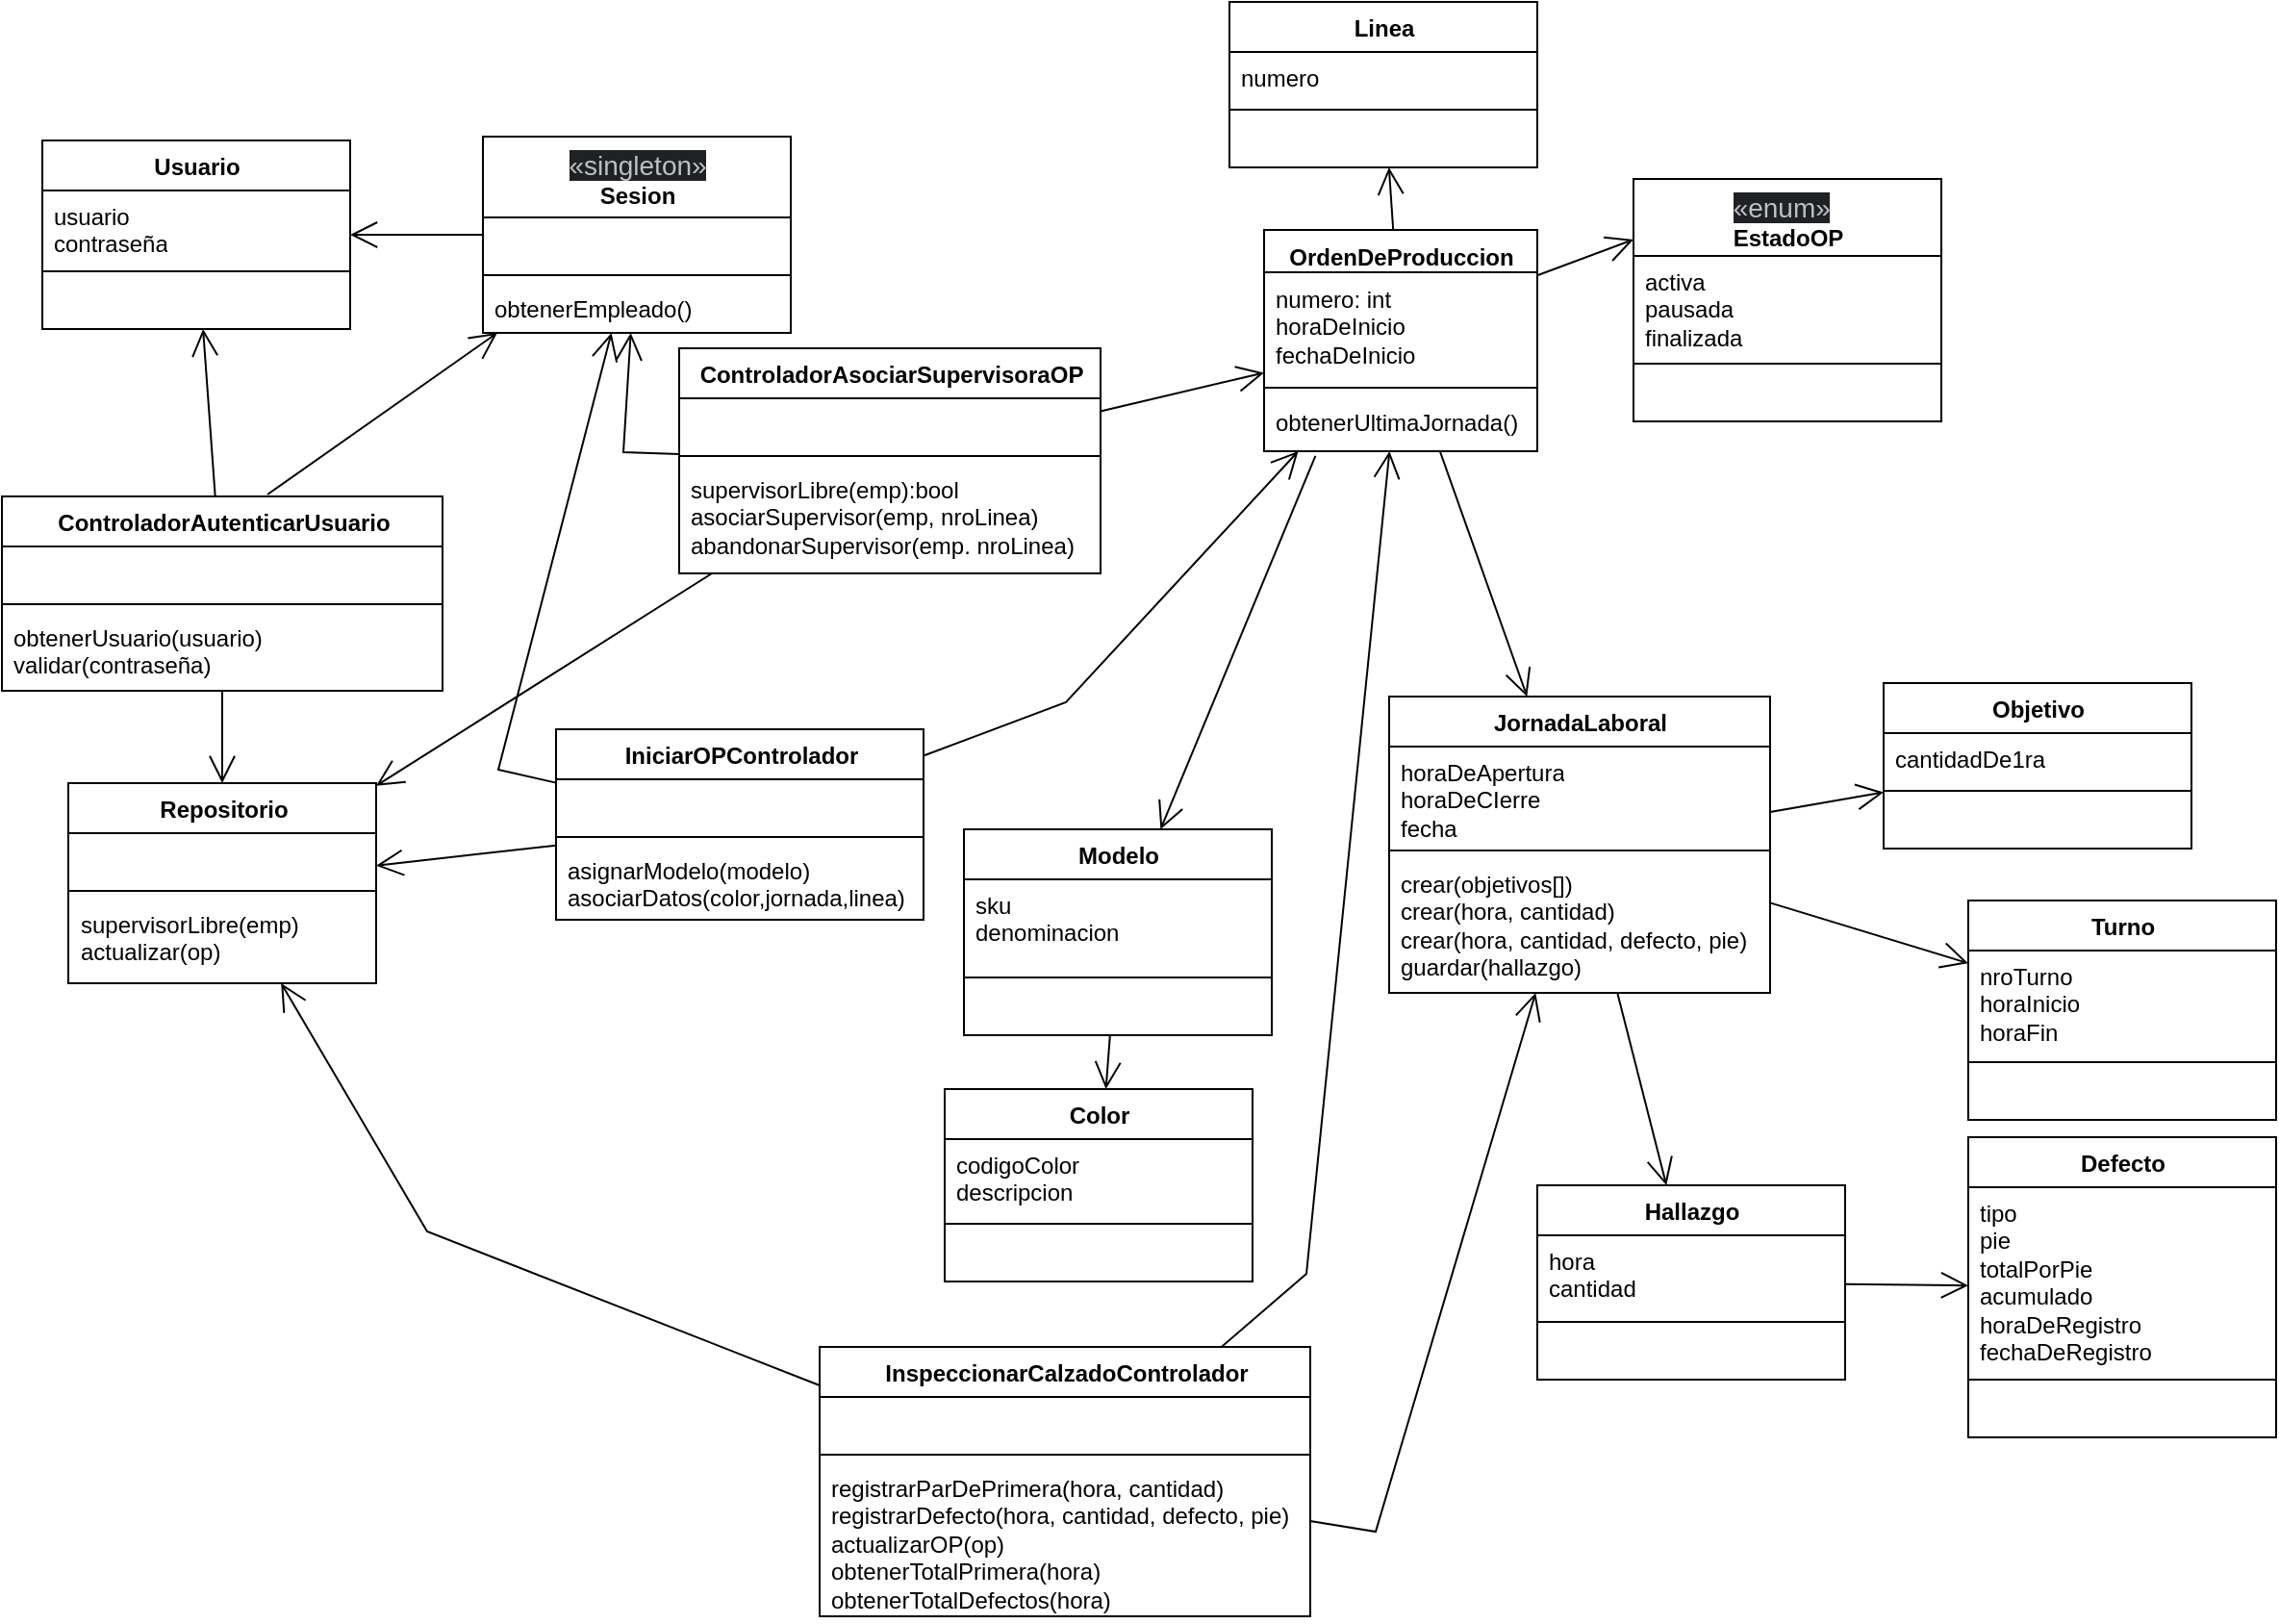 <mxfile version="17.1.0" type="github">
  <diagram id="THVYblgwUWbqTCRoEVQK" name="Diagrama de Clases">
    <mxGraphModel dx="1863" dy="319" grid="0" gridSize="10" guides="1" tooltips="1" connect="1" arrows="1" fold="1" page="0" pageScale="1" pageWidth="827" pageHeight="1169" math="0" shadow="0">
      <root>
        <mxCell id="0" />
        <mxCell id="1" parent="0" />
        <mxCell id="4wmMbY1-laPKdsbc8wJT-2" value="OrdenDeProduccion" style="swimlane;fontStyle=1;align=center;verticalAlign=top;childLayout=stackLayout;horizontal=1;startSize=22;horizontalStack=0;resizeParent=1;resizeParentMax=0;resizeLast=0;collapsible=1;marginBottom=0;fontFamily=Helvetica;fontSize=12;fontColor=default;fillColor=none;gradientColor=none;html=1;" vertex="1" parent="1">
          <mxGeometry x="804" y="629.5" width="142" height="115" as="geometry" />
        </mxCell>
        <mxCell id="4wmMbY1-laPKdsbc8wJT-3" value="numero: int&lt;br&gt;horaDeInicio&lt;br&gt;fechaDeInicio" style="text;strokeColor=none;fillColor=none;align=left;verticalAlign=top;spacingLeft=4;spacingRight=4;overflow=hidden;rotatable=0;points=[[0,0.5],[1,0.5]];portConstraint=eastwest;fontFamily=Helvetica;fontSize=12;fontColor=default;html=1;" vertex="1" parent="4wmMbY1-laPKdsbc8wJT-2">
          <mxGeometry y="22" width="142" height="56" as="geometry" />
        </mxCell>
        <mxCell id="4wmMbY1-laPKdsbc8wJT-4" value="" style="line;strokeWidth=1;fillColor=none;align=left;verticalAlign=middle;spacingTop=-1;spacingLeft=3;spacingRight=3;rotatable=0;labelPosition=right;points=[];portConstraint=eastwest;fontFamily=Helvetica;fontSize=12;fontColor=default;html=1;" vertex="1" parent="4wmMbY1-laPKdsbc8wJT-2">
          <mxGeometry y="78" width="142" height="8" as="geometry" />
        </mxCell>
        <mxCell id="4wmMbY1-laPKdsbc8wJT-5" value="obtenerUltimaJornada()" style="text;strokeColor=none;fillColor=none;align=left;verticalAlign=top;spacingLeft=4;spacingRight=4;overflow=hidden;rotatable=0;points=[[0,0.5],[1,0.5]];portConstraint=eastwest;fontFamily=Helvetica;fontSize=12;fontColor=default;html=1;" vertex="1" parent="4wmMbY1-laPKdsbc8wJT-2">
          <mxGeometry y="86" width="142" height="29" as="geometry" />
        </mxCell>
        <mxCell id="4wmMbY1-laPKdsbc8wJT-6" value="&lt;div style=&quot;text-align: left&quot;&gt;&lt;font color=&quot;#bdc1c6&quot; face=&quot;arial, sans-serif&quot;&gt;&lt;span style=&quot;font-size: 14px ; font-weight: 400 ; background-color: rgb(32 , 33 , 36)&quot;&gt;«singleton»&lt;/span&gt;&lt;/font&gt;&lt;/div&gt;Sesion&lt;br&gt;" style="swimlane;fontStyle=1;align=center;verticalAlign=top;childLayout=stackLayout;horizontal=1;startSize=42;horizontalStack=0;resizeParent=1;resizeParentMax=0;resizeLast=0;collapsible=1;marginBottom=0;fontFamily=Helvetica;fontSize=12;fontColor=default;fillColor=none;gradientColor=none;html=1;" vertex="1" parent="1">
          <mxGeometry x="398" y="581" width="160" height="102" as="geometry" />
        </mxCell>
        <mxCell id="4wmMbY1-laPKdsbc8wJT-7" value="&lt;br&gt;" style="text;strokeColor=none;fillColor=none;align=left;verticalAlign=top;spacingLeft=4;spacingRight=4;overflow=hidden;rotatable=0;points=[[0,0.5],[1,0.5]];portConstraint=eastwest;fontFamily=Helvetica;fontSize=12;fontColor=default;html=1;" vertex="1" parent="4wmMbY1-laPKdsbc8wJT-6">
          <mxGeometry y="42" width="160" height="26" as="geometry" />
        </mxCell>
        <mxCell id="4wmMbY1-laPKdsbc8wJT-8" value="" style="line;strokeWidth=1;fillColor=none;align=left;verticalAlign=middle;spacingTop=-1;spacingLeft=3;spacingRight=3;rotatable=0;labelPosition=right;points=[];portConstraint=eastwest;fontFamily=Helvetica;fontSize=12;fontColor=default;html=1;" vertex="1" parent="4wmMbY1-laPKdsbc8wJT-6">
          <mxGeometry y="68" width="160" height="8" as="geometry" />
        </mxCell>
        <mxCell id="4wmMbY1-laPKdsbc8wJT-9" value="obtenerEmpleado()" style="text;strokeColor=none;fillColor=none;align=left;verticalAlign=top;spacingLeft=4;spacingRight=4;overflow=hidden;rotatable=0;points=[[0,0.5],[1,0.5]];portConstraint=eastwest;fontFamily=Helvetica;fontSize=12;fontColor=default;html=1;" vertex="1" parent="4wmMbY1-laPKdsbc8wJT-6">
          <mxGeometry y="76" width="160" height="26" as="geometry" />
        </mxCell>
        <mxCell id="4wmMbY1-laPKdsbc8wJT-10" value="Usuario" style="swimlane;fontStyle=1;align=center;verticalAlign=top;childLayout=stackLayout;horizontal=1;startSize=26;horizontalStack=0;resizeParent=1;resizeParentMax=0;resizeLast=0;collapsible=1;marginBottom=0;fontFamily=Helvetica;fontSize=12;fontColor=default;fillColor=none;gradientColor=none;html=1;" vertex="1" parent="1">
          <mxGeometry x="169" y="583" width="160" height="98" as="geometry" />
        </mxCell>
        <mxCell id="4wmMbY1-laPKdsbc8wJT-11" value="usuario&lt;br&gt;contraseña" style="text;strokeColor=none;fillColor=none;align=left;verticalAlign=top;spacingLeft=4;spacingRight=4;overflow=hidden;rotatable=0;points=[[0,0.5],[1,0.5]];portConstraint=eastwest;fontFamily=Helvetica;fontSize=12;fontColor=default;html=1;" vertex="1" parent="4wmMbY1-laPKdsbc8wJT-10">
          <mxGeometry y="26" width="160" height="38" as="geometry" />
        </mxCell>
        <mxCell id="4wmMbY1-laPKdsbc8wJT-12" value="" style="line;strokeWidth=1;fillColor=none;align=left;verticalAlign=middle;spacingTop=-1;spacingLeft=3;spacingRight=3;rotatable=0;labelPosition=right;points=[];portConstraint=eastwest;fontFamily=Helvetica;fontSize=12;fontColor=default;html=1;" vertex="1" parent="4wmMbY1-laPKdsbc8wJT-10">
          <mxGeometry y="64" width="160" height="8" as="geometry" />
        </mxCell>
        <mxCell id="4wmMbY1-laPKdsbc8wJT-13" value="&lt;br&gt;" style="text;strokeColor=none;fillColor=none;align=left;verticalAlign=top;spacingLeft=4;spacingRight=4;overflow=hidden;rotatable=0;points=[[0,0.5],[1,0.5]];portConstraint=eastwest;fontFamily=Helvetica;fontSize=12;fontColor=default;html=1;" vertex="1" parent="4wmMbY1-laPKdsbc8wJT-10">
          <mxGeometry y="72" width="160" height="26" as="geometry" />
        </mxCell>
        <mxCell id="4wmMbY1-laPKdsbc8wJT-14" value="Repositorio" style="swimlane;fontStyle=1;align=center;verticalAlign=top;childLayout=stackLayout;horizontal=1;startSize=26;horizontalStack=0;resizeParent=1;resizeParentMax=0;resizeLast=0;collapsible=1;marginBottom=0;fontFamily=Helvetica;fontSize=12;fontColor=default;fillColor=none;gradientColor=none;html=1;" vertex="1" parent="1">
          <mxGeometry x="182.5" y="917" width="160" height="104" as="geometry" />
        </mxCell>
        <mxCell id="4wmMbY1-laPKdsbc8wJT-15" value="&lt;br&gt;" style="text;strokeColor=none;fillColor=none;align=left;verticalAlign=top;spacingLeft=4;spacingRight=4;overflow=hidden;rotatable=0;points=[[0,0.5],[1,0.5]];portConstraint=eastwest;fontFamily=Helvetica;fontSize=12;fontColor=default;html=1;" vertex="1" parent="4wmMbY1-laPKdsbc8wJT-14">
          <mxGeometry y="26" width="160" height="26" as="geometry" />
        </mxCell>
        <mxCell id="4wmMbY1-laPKdsbc8wJT-16" value="" style="line;strokeWidth=1;fillColor=none;align=left;verticalAlign=middle;spacingTop=-1;spacingLeft=3;spacingRight=3;rotatable=0;labelPosition=right;points=[];portConstraint=eastwest;fontFamily=Helvetica;fontSize=12;fontColor=default;html=1;" vertex="1" parent="4wmMbY1-laPKdsbc8wJT-14">
          <mxGeometry y="52" width="160" height="8" as="geometry" />
        </mxCell>
        <mxCell id="4wmMbY1-laPKdsbc8wJT-17" value="supervisorLibre(emp)&lt;br&gt;actualizar(op)" style="text;strokeColor=none;fillColor=none;align=left;verticalAlign=top;spacingLeft=4;spacingRight=4;overflow=hidden;rotatable=0;points=[[0,0.5],[1,0.5]];portConstraint=eastwest;fontFamily=Helvetica;fontSize=12;fontColor=default;html=1;" vertex="1" parent="4wmMbY1-laPKdsbc8wJT-14">
          <mxGeometry y="60" width="160" height="44" as="geometry" />
        </mxCell>
        <mxCell id="4wmMbY1-laPKdsbc8wJT-18" value="Modelo" style="swimlane;fontStyle=1;align=center;verticalAlign=top;childLayout=stackLayout;horizontal=1;startSize=26;horizontalStack=0;resizeParent=1;resizeParentMax=0;resizeLast=0;collapsible=1;marginBottom=0;fontFamily=Helvetica;fontSize=12;fontColor=default;fillColor=none;gradientColor=none;html=1;" vertex="1" parent="1">
          <mxGeometry x="648" y="941" width="160" height="107" as="geometry" />
        </mxCell>
        <mxCell id="4wmMbY1-laPKdsbc8wJT-19" value="sku&lt;br&gt;denominacion" style="text;strokeColor=none;fillColor=none;align=left;verticalAlign=top;spacingLeft=4;spacingRight=4;overflow=hidden;rotatable=0;points=[[0,0.5],[1,0.5]];portConstraint=eastwest;fontFamily=Helvetica;fontSize=12;fontColor=default;html=1;" vertex="1" parent="4wmMbY1-laPKdsbc8wJT-18">
          <mxGeometry y="26" width="160" height="47" as="geometry" />
        </mxCell>
        <mxCell id="4wmMbY1-laPKdsbc8wJT-20" value="" style="line;strokeWidth=1;fillColor=none;align=left;verticalAlign=middle;spacingTop=-1;spacingLeft=3;spacingRight=3;rotatable=0;labelPosition=right;points=[];portConstraint=eastwest;fontFamily=Helvetica;fontSize=12;fontColor=default;html=1;" vertex="1" parent="4wmMbY1-laPKdsbc8wJT-18">
          <mxGeometry y="73" width="160" height="8" as="geometry" />
        </mxCell>
        <mxCell id="4wmMbY1-laPKdsbc8wJT-21" value="&lt;br&gt;" style="text;strokeColor=none;fillColor=none;align=left;verticalAlign=top;spacingLeft=4;spacingRight=4;overflow=hidden;rotatable=0;points=[[0,0.5],[1,0.5]];portConstraint=eastwest;fontFamily=Helvetica;fontSize=12;fontColor=default;html=1;" vertex="1" parent="4wmMbY1-laPKdsbc8wJT-18">
          <mxGeometry y="81" width="160" height="26" as="geometry" />
        </mxCell>
        <mxCell id="4wmMbY1-laPKdsbc8wJT-22" value="Objetivo" style="swimlane;fontStyle=1;align=center;verticalAlign=top;childLayout=stackLayout;horizontal=1;startSize=26;horizontalStack=0;resizeParent=1;resizeParentMax=0;resizeLast=0;collapsible=1;marginBottom=0;fontFamily=Helvetica;fontSize=12;fontColor=default;fillColor=none;gradientColor=none;html=1;" vertex="1" parent="1">
          <mxGeometry x="1126" y="865" width="160" height="86" as="geometry" />
        </mxCell>
        <mxCell id="4wmMbY1-laPKdsbc8wJT-23" value="cantidadDe1ra" style="text;strokeColor=none;fillColor=none;align=left;verticalAlign=top;spacingLeft=4;spacingRight=4;overflow=hidden;rotatable=0;points=[[0,0.5],[1,0.5]];portConstraint=eastwest;fontFamily=Helvetica;fontSize=12;fontColor=default;html=1;" vertex="1" parent="4wmMbY1-laPKdsbc8wJT-22">
          <mxGeometry y="26" width="160" height="26" as="geometry" />
        </mxCell>
        <mxCell id="4wmMbY1-laPKdsbc8wJT-24" value="" style="line;strokeWidth=1;fillColor=none;align=left;verticalAlign=middle;spacingTop=-1;spacingLeft=3;spacingRight=3;rotatable=0;labelPosition=right;points=[];portConstraint=eastwest;fontFamily=Helvetica;fontSize=12;fontColor=default;html=1;" vertex="1" parent="4wmMbY1-laPKdsbc8wJT-22">
          <mxGeometry y="52" width="160" height="8" as="geometry" />
        </mxCell>
        <mxCell id="4wmMbY1-laPKdsbc8wJT-25" value="&lt;br&gt;" style="text;strokeColor=none;fillColor=none;align=left;verticalAlign=top;spacingLeft=4;spacingRight=4;overflow=hidden;rotatable=0;points=[[0,0.5],[1,0.5]];portConstraint=eastwest;fontFamily=Helvetica;fontSize=12;fontColor=default;html=1;" vertex="1" parent="4wmMbY1-laPKdsbc8wJT-22">
          <mxGeometry y="60" width="160" height="26" as="geometry" />
        </mxCell>
        <mxCell id="4wmMbY1-laPKdsbc8wJT-26" value="JornadaLaboral" style="swimlane;fontStyle=1;align=center;verticalAlign=top;childLayout=stackLayout;horizontal=1;startSize=26;horizontalStack=0;resizeParent=1;resizeParentMax=0;resizeLast=0;collapsible=1;marginBottom=0;fontFamily=Helvetica;fontSize=12;fontColor=default;fillColor=none;gradientColor=none;html=1;" vertex="1" parent="1">
          <mxGeometry x="869" y="872" width="198" height="154" as="geometry" />
        </mxCell>
        <mxCell id="4wmMbY1-laPKdsbc8wJT-27" value="horaDeApertura&lt;br&gt;horaDeCIerre&lt;br&gt;fecha" style="text;strokeColor=none;fillColor=none;align=left;verticalAlign=top;spacingLeft=4;spacingRight=4;overflow=hidden;rotatable=0;points=[[0,0.5],[1,0.5]];portConstraint=eastwest;fontFamily=Helvetica;fontSize=12;fontColor=default;html=1;" vertex="1" parent="4wmMbY1-laPKdsbc8wJT-26">
          <mxGeometry y="26" width="198" height="50" as="geometry" />
        </mxCell>
        <mxCell id="4wmMbY1-laPKdsbc8wJT-28" value="" style="line;strokeWidth=1;fillColor=none;align=left;verticalAlign=middle;spacingTop=-1;spacingLeft=3;spacingRight=3;rotatable=0;labelPosition=right;points=[];portConstraint=eastwest;fontFamily=Helvetica;fontSize=12;fontColor=default;html=1;" vertex="1" parent="4wmMbY1-laPKdsbc8wJT-26">
          <mxGeometry y="76" width="198" height="8" as="geometry" />
        </mxCell>
        <mxCell id="4wmMbY1-laPKdsbc8wJT-29" value="crear(objetivos[])&lt;br&gt;crear(hora, cantidad)&lt;br&gt;crear(hora, cantidad, defecto, pie)&lt;br&gt;guardar(hallazgo)" style="text;strokeColor=none;fillColor=none;align=left;verticalAlign=top;spacingLeft=4;spacingRight=4;overflow=hidden;rotatable=0;points=[[0,0.5],[1,0.5]];portConstraint=eastwest;fontFamily=Helvetica;fontSize=12;fontColor=default;html=1;" vertex="1" parent="4wmMbY1-laPKdsbc8wJT-26">
          <mxGeometry y="84" width="198" height="70" as="geometry" />
        </mxCell>
        <mxCell id="4wmMbY1-laPKdsbc8wJT-30" value="Linea" style="swimlane;fontStyle=1;align=center;verticalAlign=top;childLayout=stackLayout;horizontal=1;startSize=26;horizontalStack=0;resizeParent=1;resizeParentMax=0;resizeLast=0;collapsible=1;marginBottom=0;fontFamily=Helvetica;fontSize=12;fontColor=default;fillColor=none;gradientColor=none;html=1;" vertex="1" parent="1">
          <mxGeometry x="786" y="511" width="160" height="86" as="geometry" />
        </mxCell>
        <mxCell id="4wmMbY1-laPKdsbc8wJT-31" value="numero" style="text;strokeColor=none;fillColor=none;align=left;verticalAlign=top;spacingLeft=4;spacingRight=4;overflow=hidden;rotatable=0;points=[[0,0.5],[1,0.5]];portConstraint=eastwest;fontFamily=Helvetica;fontSize=12;fontColor=default;html=1;" vertex="1" parent="4wmMbY1-laPKdsbc8wJT-30">
          <mxGeometry y="26" width="160" height="26" as="geometry" />
        </mxCell>
        <mxCell id="4wmMbY1-laPKdsbc8wJT-32" value="" style="line;strokeWidth=1;fillColor=none;align=left;verticalAlign=middle;spacingTop=-1;spacingLeft=3;spacingRight=3;rotatable=0;labelPosition=right;points=[];portConstraint=eastwest;fontFamily=Helvetica;fontSize=12;fontColor=default;html=1;" vertex="1" parent="4wmMbY1-laPKdsbc8wJT-30">
          <mxGeometry y="52" width="160" height="8" as="geometry" />
        </mxCell>
        <mxCell id="4wmMbY1-laPKdsbc8wJT-33" value="&lt;br&gt;" style="text;strokeColor=none;fillColor=none;align=left;verticalAlign=top;spacingLeft=4;spacingRight=4;overflow=hidden;rotatable=0;points=[[0,0.5],[1,0.5]];portConstraint=eastwest;fontFamily=Helvetica;fontSize=12;fontColor=default;html=1;" vertex="1" parent="4wmMbY1-laPKdsbc8wJT-30">
          <mxGeometry y="60" width="160" height="26" as="geometry" />
        </mxCell>
        <mxCell id="4wmMbY1-laPKdsbc8wJT-34" value="Color" style="swimlane;fontStyle=1;align=center;verticalAlign=top;childLayout=stackLayout;horizontal=1;startSize=26;horizontalStack=0;resizeParent=1;resizeParentMax=0;resizeLast=0;collapsible=1;marginBottom=0;fontFamily=Helvetica;fontSize=12;fontColor=default;fillColor=none;gradientColor=none;html=1;" vertex="1" parent="1">
          <mxGeometry x="638" y="1076" width="160" height="100" as="geometry" />
        </mxCell>
        <mxCell id="4wmMbY1-laPKdsbc8wJT-35" value="codigoColor&lt;br&gt;descripcion" style="text;strokeColor=none;fillColor=none;align=left;verticalAlign=top;spacingLeft=4;spacingRight=4;overflow=hidden;rotatable=0;points=[[0,0.5],[1,0.5]];portConstraint=eastwest;fontFamily=Helvetica;fontSize=12;fontColor=default;html=1;" vertex="1" parent="4wmMbY1-laPKdsbc8wJT-34">
          <mxGeometry y="26" width="160" height="40" as="geometry" />
        </mxCell>
        <mxCell id="4wmMbY1-laPKdsbc8wJT-36" value="" style="line;strokeWidth=1;fillColor=none;align=left;verticalAlign=middle;spacingTop=-1;spacingLeft=3;spacingRight=3;rotatable=0;labelPosition=right;points=[];portConstraint=eastwest;fontFamily=Helvetica;fontSize=12;fontColor=default;html=1;" vertex="1" parent="4wmMbY1-laPKdsbc8wJT-34">
          <mxGeometry y="66" width="160" height="8" as="geometry" />
        </mxCell>
        <mxCell id="4wmMbY1-laPKdsbc8wJT-37" value="&lt;br&gt;" style="text;strokeColor=none;fillColor=none;align=left;verticalAlign=top;spacingLeft=4;spacingRight=4;overflow=hidden;rotatable=0;points=[[0,0.5],[1,0.5]];portConstraint=eastwest;fontFamily=Helvetica;fontSize=12;fontColor=default;html=1;" vertex="1" parent="4wmMbY1-laPKdsbc8wJT-34">
          <mxGeometry y="74" width="160" height="26" as="geometry" />
        </mxCell>
        <mxCell id="4wmMbY1-laPKdsbc8wJT-38" value="Turno" style="swimlane;fontStyle=1;align=center;verticalAlign=top;childLayout=stackLayout;horizontal=1;startSize=26;horizontalStack=0;resizeParent=1;resizeParentMax=0;resizeLast=0;collapsible=1;marginBottom=0;fontFamily=Helvetica;fontSize=12;fontColor=default;fillColor=none;gradientColor=none;html=1;" vertex="1" parent="1">
          <mxGeometry x="1170" y="978" width="160" height="114" as="geometry" />
        </mxCell>
        <mxCell id="4wmMbY1-laPKdsbc8wJT-39" value="nroTurno&lt;br&gt;horaInicio&lt;br&gt;horaFin" style="text;strokeColor=none;fillColor=none;align=left;verticalAlign=top;spacingLeft=4;spacingRight=4;overflow=hidden;rotatable=0;points=[[0,0.5],[1,0.5]];portConstraint=eastwest;fontFamily=Helvetica;fontSize=12;fontColor=default;html=1;" vertex="1" parent="4wmMbY1-laPKdsbc8wJT-38">
          <mxGeometry y="26" width="160" height="54" as="geometry" />
        </mxCell>
        <mxCell id="4wmMbY1-laPKdsbc8wJT-40" value="" style="line;strokeWidth=1;fillColor=none;align=left;verticalAlign=middle;spacingTop=-1;spacingLeft=3;spacingRight=3;rotatable=0;labelPosition=right;points=[];portConstraint=eastwest;fontFamily=Helvetica;fontSize=12;fontColor=default;html=1;" vertex="1" parent="4wmMbY1-laPKdsbc8wJT-38">
          <mxGeometry y="80" width="160" height="8" as="geometry" />
        </mxCell>
        <mxCell id="4wmMbY1-laPKdsbc8wJT-41" value="&lt;br&gt;" style="text;strokeColor=none;fillColor=none;align=left;verticalAlign=top;spacingLeft=4;spacingRight=4;overflow=hidden;rotatable=0;points=[[0,0.5],[1,0.5]];portConstraint=eastwest;fontFamily=Helvetica;fontSize=12;fontColor=default;html=1;" vertex="1" parent="4wmMbY1-laPKdsbc8wJT-38">
          <mxGeometry y="88" width="160" height="26" as="geometry" />
        </mxCell>
        <mxCell id="4wmMbY1-laPKdsbc8wJT-42" value="Hallazgo" style="swimlane;fontStyle=1;align=center;verticalAlign=top;childLayout=stackLayout;horizontal=1;startSize=26;horizontalStack=0;resizeParent=1;resizeParentMax=0;resizeLast=0;collapsible=1;marginBottom=0;fontFamily=Helvetica;fontSize=12;fontColor=default;fillColor=none;gradientColor=none;html=1;" vertex="1" parent="1">
          <mxGeometry x="946" y="1126" width="160" height="101" as="geometry" />
        </mxCell>
        <mxCell id="4wmMbY1-laPKdsbc8wJT-43" value="hora&lt;br&gt;cantidad" style="text;strokeColor=none;fillColor=none;align=left;verticalAlign=top;spacingLeft=4;spacingRight=4;overflow=hidden;rotatable=0;points=[[0,0.5],[1,0.5]];portConstraint=eastwest;fontFamily=Helvetica;fontSize=12;fontColor=default;html=1;" vertex="1" parent="4wmMbY1-laPKdsbc8wJT-42">
          <mxGeometry y="26" width="160" height="41" as="geometry" />
        </mxCell>
        <mxCell id="4wmMbY1-laPKdsbc8wJT-44" value="" style="line;strokeWidth=1;fillColor=none;align=left;verticalAlign=middle;spacingTop=-1;spacingLeft=3;spacingRight=3;rotatable=0;labelPosition=right;points=[];portConstraint=eastwest;fontFamily=Helvetica;fontSize=12;fontColor=default;html=1;" vertex="1" parent="4wmMbY1-laPKdsbc8wJT-42">
          <mxGeometry y="67" width="160" height="8" as="geometry" />
        </mxCell>
        <mxCell id="4wmMbY1-laPKdsbc8wJT-45" value="&lt;br&gt;" style="text;strokeColor=none;fillColor=none;align=left;verticalAlign=top;spacingLeft=4;spacingRight=4;overflow=hidden;rotatable=0;points=[[0,0.5],[1,0.5]];portConstraint=eastwest;fontFamily=Helvetica;fontSize=12;fontColor=default;html=1;" vertex="1" parent="4wmMbY1-laPKdsbc8wJT-42">
          <mxGeometry y="75" width="160" height="26" as="geometry" />
        </mxCell>
        <mxCell id="4wmMbY1-laPKdsbc8wJT-46" value="Defecto" style="swimlane;fontStyle=1;align=center;verticalAlign=top;childLayout=stackLayout;horizontal=1;startSize=26;horizontalStack=0;resizeParent=1;resizeParentMax=0;resizeLast=0;collapsible=1;marginBottom=0;fontFamily=Helvetica;fontSize=12;fontColor=default;fillColor=none;gradientColor=none;html=1;" vertex="1" parent="1">
          <mxGeometry x="1170" y="1101" width="160" height="156" as="geometry" />
        </mxCell>
        <mxCell id="4wmMbY1-laPKdsbc8wJT-47" value="tipo&lt;br&gt;pie&lt;br&gt;totalPorPie&lt;br&gt;acumulado&lt;br&gt;horaDeRegistro&lt;br&gt;fechaDeRegistro" style="text;strokeColor=none;fillColor=none;align=left;verticalAlign=top;spacingLeft=4;spacingRight=4;overflow=hidden;rotatable=0;points=[[0,0.5],[1,0.5]];portConstraint=eastwest;fontFamily=Helvetica;fontSize=12;fontColor=default;html=1;" vertex="1" parent="4wmMbY1-laPKdsbc8wJT-46">
          <mxGeometry y="26" width="160" height="96" as="geometry" />
        </mxCell>
        <mxCell id="4wmMbY1-laPKdsbc8wJT-48" value="" style="line;strokeWidth=1;fillColor=none;align=left;verticalAlign=middle;spacingTop=-1;spacingLeft=3;spacingRight=3;rotatable=0;labelPosition=right;points=[];portConstraint=eastwest;fontFamily=Helvetica;fontSize=12;fontColor=default;html=1;" vertex="1" parent="4wmMbY1-laPKdsbc8wJT-46">
          <mxGeometry y="122" width="160" height="8" as="geometry" />
        </mxCell>
        <mxCell id="4wmMbY1-laPKdsbc8wJT-49" value="&lt;br&gt;" style="text;strokeColor=none;fillColor=none;align=left;verticalAlign=top;spacingLeft=4;spacingRight=4;overflow=hidden;rotatable=0;points=[[0,0.5],[1,0.5]];portConstraint=eastwest;fontFamily=Helvetica;fontSize=12;fontColor=default;html=1;" vertex="1" parent="4wmMbY1-laPKdsbc8wJT-46">
          <mxGeometry y="130" width="160" height="26" as="geometry" />
        </mxCell>
        <mxCell id="4wmMbY1-laPKdsbc8wJT-55" value="IniciarOPControlador" style="swimlane;fontStyle=1;align=center;verticalAlign=top;childLayout=stackLayout;horizontal=1;startSize=26;horizontalStack=0;resizeParent=1;resizeParentMax=0;resizeLast=0;collapsible=1;marginBottom=0;fontFamily=Helvetica;fontSize=12;fontColor=default;fillColor=none;gradientColor=none;html=1;" vertex="1" parent="1">
          <mxGeometry x="436" y="889" width="191" height="99" as="geometry" />
        </mxCell>
        <mxCell id="4wmMbY1-laPKdsbc8wJT-56" value="&lt;br&gt;" style="text;strokeColor=none;fillColor=none;align=left;verticalAlign=top;spacingLeft=4;spacingRight=4;overflow=hidden;rotatable=0;points=[[0,0.5],[1,0.5]];portConstraint=eastwest;fontFamily=Helvetica;fontSize=12;fontColor=default;html=1;" vertex="1" parent="4wmMbY1-laPKdsbc8wJT-55">
          <mxGeometry y="26" width="191" height="26" as="geometry" />
        </mxCell>
        <mxCell id="4wmMbY1-laPKdsbc8wJT-57" value="" style="line;strokeWidth=1;fillColor=none;align=left;verticalAlign=middle;spacingTop=-1;spacingLeft=3;spacingRight=3;rotatable=0;labelPosition=right;points=[];portConstraint=eastwest;fontFamily=Helvetica;fontSize=12;fontColor=default;html=1;" vertex="1" parent="4wmMbY1-laPKdsbc8wJT-55">
          <mxGeometry y="52" width="191" height="8" as="geometry" />
        </mxCell>
        <mxCell id="4wmMbY1-laPKdsbc8wJT-58" value="asignarModelo(modelo)&lt;br&gt;asociarDatos(&lt;span style=&quot;text-align: center&quot;&gt;color,jornada,linea)&lt;/span&gt;" style="text;strokeColor=none;fillColor=none;align=left;verticalAlign=top;spacingLeft=4;spacingRight=4;overflow=hidden;rotatable=0;points=[[0,0.5],[1,0.5]];portConstraint=eastwest;fontFamily=Helvetica;fontSize=12;fontColor=default;html=1;" vertex="1" parent="4wmMbY1-laPKdsbc8wJT-55">
          <mxGeometry y="60" width="191" height="39" as="geometry" />
        </mxCell>
        <mxCell id="4wmMbY1-laPKdsbc8wJT-59" value="InspeccionarCalzadoControlador" style="swimlane;fontStyle=1;align=center;verticalAlign=top;childLayout=stackLayout;horizontal=1;startSize=26;horizontalStack=0;resizeParent=1;resizeParentMax=0;resizeLast=0;collapsible=1;marginBottom=0;fontFamily=Helvetica;fontSize=12;fontColor=default;fillColor=none;gradientColor=none;html=1;" vertex="1" parent="1">
          <mxGeometry x="573" y="1210" width="255" height="140" as="geometry" />
        </mxCell>
        <mxCell id="4wmMbY1-laPKdsbc8wJT-60" value="&lt;br&gt;" style="text;strokeColor=none;fillColor=none;align=left;verticalAlign=top;spacingLeft=4;spacingRight=4;overflow=hidden;rotatable=0;points=[[0,0.5],[1,0.5]];portConstraint=eastwest;fontFamily=Helvetica;fontSize=12;fontColor=default;html=1;" vertex="1" parent="4wmMbY1-laPKdsbc8wJT-59">
          <mxGeometry y="26" width="255" height="26" as="geometry" />
        </mxCell>
        <mxCell id="4wmMbY1-laPKdsbc8wJT-61" value="" style="line;strokeWidth=1;fillColor=none;align=left;verticalAlign=middle;spacingTop=-1;spacingLeft=3;spacingRight=3;rotatable=0;labelPosition=right;points=[];portConstraint=eastwest;fontFamily=Helvetica;fontSize=12;fontColor=default;html=1;" vertex="1" parent="4wmMbY1-laPKdsbc8wJT-59">
          <mxGeometry y="52" width="255" height="8" as="geometry" />
        </mxCell>
        <mxCell id="4wmMbY1-laPKdsbc8wJT-62" value="registrarParDePrimera(hora, cantidad)&lt;br&gt;registrarDefecto(hora, cantidad, defecto, pie)&lt;br&gt;actualizarOP(op)&lt;br&gt;obtenerTotalPrimera(hora)&lt;br&gt;obtenerTotalDefectos(hora)" style="text;strokeColor=none;fillColor=none;align=left;verticalAlign=top;spacingLeft=4;spacingRight=4;overflow=hidden;rotatable=0;points=[[0,0.5],[1,0.5]];portConstraint=eastwest;fontFamily=Helvetica;fontSize=12;fontColor=default;html=1;" vertex="1" parent="4wmMbY1-laPKdsbc8wJT-59">
          <mxGeometry y="60" width="255" height="80" as="geometry" />
        </mxCell>
        <mxCell id="4wmMbY1-laPKdsbc8wJT-63" value="ControladorAutenticarUsuario" style="swimlane;fontStyle=1;align=center;verticalAlign=top;childLayout=stackLayout;horizontal=1;startSize=26;horizontalStack=0;resizeParent=1;resizeParentMax=0;resizeLast=0;collapsible=1;marginBottom=0;fontFamily=Helvetica;fontSize=12;fontColor=default;fillColor=none;gradientColor=none;html=1;" vertex="1" parent="1">
          <mxGeometry x="148" y="768" width="229" height="101" as="geometry" />
        </mxCell>
        <mxCell id="4wmMbY1-laPKdsbc8wJT-64" value="&lt;br&gt;" style="text;strokeColor=none;fillColor=none;align=left;verticalAlign=top;spacingLeft=4;spacingRight=4;overflow=hidden;rotatable=0;points=[[0,0.5],[1,0.5]];portConstraint=eastwest;fontFamily=Helvetica;fontSize=12;fontColor=default;html=1;" vertex="1" parent="4wmMbY1-laPKdsbc8wJT-63">
          <mxGeometry y="26" width="229" height="26" as="geometry" />
        </mxCell>
        <mxCell id="4wmMbY1-laPKdsbc8wJT-65" value="" style="line;strokeWidth=1;fillColor=none;align=left;verticalAlign=middle;spacingTop=-1;spacingLeft=3;spacingRight=3;rotatable=0;labelPosition=right;points=[];portConstraint=eastwest;fontFamily=Helvetica;fontSize=12;fontColor=default;html=1;" vertex="1" parent="4wmMbY1-laPKdsbc8wJT-63">
          <mxGeometry y="52" width="229" height="8" as="geometry" />
        </mxCell>
        <mxCell id="4wmMbY1-laPKdsbc8wJT-66" value="obtenerUsuario(usuario)&lt;br&gt;validar(contraseña)&lt;br&gt;" style="text;strokeColor=none;fillColor=none;align=left;verticalAlign=top;spacingLeft=4;spacingRight=4;overflow=hidden;rotatable=0;points=[[0,0.5],[1,0.5]];portConstraint=eastwest;fontFamily=Helvetica;fontSize=12;fontColor=default;html=1;" vertex="1" parent="4wmMbY1-laPKdsbc8wJT-63">
          <mxGeometry y="60" width="229" height="41" as="geometry" />
        </mxCell>
        <mxCell id="4wmMbY1-laPKdsbc8wJT-114" value="" style="endArrow=open;endFill=1;endSize=12;html=1;rounded=0;fontFamily=Helvetica;fontSize=12;fontColor=default;" edge="1" parent="4wmMbY1-laPKdsbc8wJT-63" target="4wmMbY1-laPKdsbc8wJT-6">
          <mxGeometry width="160" relative="1" as="geometry">
            <mxPoint x="138" y="-1" as="sourcePoint" />
            <mxPoint x="298" y="-1" as="targetPoint" />
          </mxGeometry>
        </mxCell>
        <mxCell id="4wmMbY1-laPKdsbc8wJT-67" value="ControladorAsociarSupervisoraOP" style="swimlane;fontStyle=1;align=center;verticalAlign=top;childLayout=stackLayout;horizontal=1;startSize=26;horizontalStack=0;resizeParent=1;resizeParentMax=0;resizeLast=0;collapsible=1;marginBottom=0;fontFamily=Helvetica;fontSize=12;fontColor=default;fillColor=none;gradientColor=none;html=1;" vertex="1" parent="1">
          <mxGeometry x="500" y="691" width="219" height="117" as="geometry" />
        </mxCell>
        <mxCell id="4wmMbY1-laPKdsbc8wJT-68" value="&lt;br&gt;" style="text;strokeColor=none;fillColor=none;align=left;verticalAlign=top;spacingLeft=4;spacingRight=4;overflow=hidden;rotatable=0;points=[[0,0.5],[1,0.5]];portConstraint=eastwest;fontFamily=Helvetica;fontSize=12;fontColor=default;html=1;" vertex="1" parent="4wmMbY1-laPKdsbc8wJT-67">
          <mxGeometry y="26" width="219" height="26" as="geometry" />
        </mxCell>
        <mxCell id="4wmMbY1-laPKdsbc8wJT-69" value="" style="line;strokeWidth=1;fillColor=none;align=left;verticalAlign=middle;spacingTop=-1;spacingLeft=3;spacingRight=3;rotatable=0;labelPosition=right;points=[];portConstraint=eastwest;fontFamily=Helvetica;fontSize=12;fontColor=default;html=1;" vertex="1" parent="4wmMbY1-laPKdsbc8wJT-67">
          <mxGeometry y="52" width="219" height="8" as="geometry" />
        </mxCell>
        <mxCell id="4wmMbY1-laPKdsbc8wJT-70" value="supervisorLibre(emp):bool&lt;br&gt;asociarSupervisor(emp, nroLinea)&lt;br&gt;abandonarSupervisor(emp. nroLinea)" style="text;strokeColor=none;fillColor=none;align=left;verticalAlign=top;spacingLeft=4;spacingRight=4;overflow=hidden;rotatable=0;points=[[0,0.5],[1,0.5]];portConstraint=eastwest;fontFamily=Helvetica;fontSize=12;fontColor=default;html=1;" vertex="1" parent="4wmMbY1-laPKdsbc8wJT-67">
          <mxGeometry y="60" width="219" height="57" as="geometry" />
        </mxCell>
        <mxCell id="4wmMbY1-laPKdsbc8wJT-96" value="&lt;div style=&quot;text-align: left&quot;&gt;&lt;font color=&quot;#bdc1c6&quot; face=&quot;arial, sans-serif&quot;&gt;&lt;span style=&quot;font-size: 14px ; font-weight: 400 ; background-color: rgb(32 , 33 , 36)&quot;&gt;«enum»&lt;/span&gt;&lt;/font&gt;&lt;/div&gt;EstadoOP" style="swimlane;fontStyle=1;align=center;verticalAlign=top;childLayout=stackLayout;horizontal=1;startSize=40;horizontalStack=0;resizeParent=1;resizeParentMax=0;resizeLast=0;collapsible=1;marginBottom=0;fontFamily=Helvetica;fontSize=12;fontColor=default;fillColor=none;gradientColor=none;html=1;" vertex="1" parent="1">
          <mxGeometry x="996" y="603" width="160" height="126" as="geometry" />
        </mxCell>
        <mxCell id="4wmMbY1-laPKdsbc8wJT-97" value="activa&lt;br&gt;pausada&lt;br&gt;finalizada" style="text;strokeColor=none;fillColor=none;align=left;verticalAlign=top;spacingLeft=4;spacingRight=4;overflow=hidden;rotatable=0;points=[[0,0.5],[1,0.5]];portConstraint=eastwest;fontFamily=Helvetica;fontSize=12;fontColor=default;html=1;" vertex="1" parent="4wmMbY1-laPKdsbc8wJT-96">
          <mxGeometry y="40" width="160" height="52" as="geometry" />
        </mxCell>
        <mxCell id="4wmMbY1-laPKdsbc8wJT-98" value="" style="line;strokeWidth=1;fillColor=none;align=left;verticalAlign=middle;spacingTop=-1;spacingLeft=3;spacingRight=3;rotatable=0;labelPosition=right;points=[];portConstraint=eastwest;fontFamily=Helvetica;fontSize=12;fontColor=default;html=1;" vertex="1" parent="4wmMbY1-laPKdsbc8wJT-96">
          <mxGeometry y="92" width="160" height="8" as="geometry" />
        </mxCell>
        <mxCell id="4wmMbY1-laPKdsbc8wJT-99" value="&lt;br&gt;" style="text;strokeColor=none;fillColor=none;align=left;verticalAlign=top;spacingLeft=4;spacingRight=4;overflow=hidden;rotatable=0;points=[[0,0.5],[1,0.5]];portConstraint=eastwest;fontFamily=Helvetica;fontSize=12;fontColor=default;html=1;" vertex="1" parent="4wmMbY1-laPKdsbc8wJT-96">
          <mxGeometry y="100" width="160" height="26" as="geometry" />
        </mxCell>
        <mxCell id="4wmMbY1-laPKdsbc8wJT-101" value="" style="endArrow=open;endFill=1;endSize=12;html=1;rounded=0;fontFamily=Helvetica;fontSize=12;fontColor=default;" edge="1" parent="1" source="4wmMbY1-laPKdsbc8wJT-55" target="4wmMbY1-laPKdsbc8wJT-2">
          <mxGeometry width="160" relative="1" as="geometry">
            <mxPoint x="687" y="811" as="sourcePoint" />
            <mxPoint x="847" y="811" as="targetPoint" />
            <Array as="points">
              <mxPoint x="701" y="875" />
            </Array>
          </mxGeometry>
        </mxCell>
        <mxCell id="4wmMbY1-laPKdsbc8wJT-102" value="" style="endArrow=open;endFill=1;endSize=12;html=1;rounded=0;fontFamily=Helvetica;fontSize=12;fontColor=default;" edge="1" parent="1" source="4wmMbY1-laPKdsbc8wJT-55" target="4wmMbY1-laPKdsbc8wJT-14">
          <mxGeometry width="160" relative="1" as="geometry">
            <mxPoint x="157" y="746" as="sourcePoint" />
            <mxPoint x="317" y="746" as="targetPoint" />
          </mxGeometry>
        </mxCell>
        <mxCell id="4wmMbY1-laPKdsbc8wJT-103" value="" style="endArrow=open;endFill=1;endSize=12;html=1;rounded=0;fontFamily=Helvetica;fontSize=12;fontColor=default;" edge="1" parent="1" source="4wmMbY1-laPKdsbc8wJT-2" target="4wmMbY1-laPKdsbc8wJT-30">
          <mxGeometry width="160" relative="1" as="geometry">
            <mxPoint x="914" y="657" as="sourcePoint" />
            <mxPoint x="1074" y="657" as="targetPoint" />
          </mxGeometry>
        </mxCell>
        <mxCell id="4wmMbY1-laPKdsbc8wJT-104" value="" style="endArrow=open;endFill=1;endSize=12;html=1;rounded=0;fontFamily=Helvetica;fontSize=12;fontColor=default;entryX=0;entryY=0.25;entryDx=0;entryDy=0;" edge="1" parent="1" source="4wmMbY1-laPKdsbc8wJT-3" target="4wmMbY1-laPKdsbc8wJT-96">
          <mxGeometry width="160" relative="1" as="geometry">
            <mxPoint x="933" y="668" as="sourcePoint" />
            <mxPoint x="1093" y="668" as="targetPoint" />
          </mxGeometry>
        </mxCell>
        <mxCell id="4wmMbY1-laPKdsbc8wJT-111" value="" style="endArrow=open;endFill=1;endSize=12;html=1;rounded=0;fontFamily=Helvetica;fontSize=12;fontColor=default;" edge="1" parent="1" source="4wmMbY1-laPKdsbc8wJT-26" target="4wmMbY1-laPKdsbc8wJT-22">
          <mxGeometry width="160" relative="1" as="geometry">
            <mxPoint x="962" y="931" as="sourcePoint" />
            <mxPoint x="1122" y="931" as="targetPoint" />
          </mxGeometry>
        </mxCell>
        <mxCell id="4wmMbY1-laPKdsbc8wJT-110" value="" style="endArrow=open;endFill=1;endSize=12;html=1;rounded=0;fontFamily=Helvetica;fontSize=12;fontColor=default;" edge="1" parent="1" source="4wmMbY1-laPKdsbc8wJT-18" target="4wmMbY1-laPKdsbc8wJT-34">
          <mxGeometry width="160" relative="1" as="geometry">
            <mxPoint x="810" y="1027" as="sourcePoint" />
            <mxPoint x="967" y="1027" as="targetPoint" />
          </mxGeometry>
        </mxCell>
        <mxCell id="4wmMbY1-laPKdsbc8wJT-112" value="" style="endArrow=open;endFill=1;endSize=12;html=1;rounded=0;fontFamily=Helvetica;fontSize=12;fontColor=default;" edge="1" parent="1" source="4wmMbY1-laPKdsbc8wJT-2" target="4wmMbY1-laPKdsbc8wJT-26">
          <mxGeometry width="160" relative="1" as="geometry">
            <mxPoint x="833" y="731" as="sourcePoint" />
            <mxPoint x="993" y="731" as="targetPoint" />
          </mxGeometry>
        </mxCell>
        <mxCell id="4wmMbY1-laPKdsbc8wJT-113" value="" style="endArrow=open;endFill=1;endSize=12;html=1;rounded=0;fontFamily=Helvetica;fontSize=12;fontColor=default;exitX=0.188;exitY=1.082;exitDx=0;exitDy=0;exitPerimeter=0;" edge="1" parent="1" source="4wmMbY1-laPKdsbc8wJT-5" target="4wmMbY1-laPKdsbc8wJT-18">
          <mxGeometry width="160" relative="1" as="geometry">
            <mxPoint x="837" y="709" as="sourcePoint" />
            <mxPoint x="997" y="709" as="targetPoint" />
          </mxGeometry>
        </mxCell>
        <mxCell id="4wmMbY1-laPKdsbc8wJT-109" value="" style="endArrow=open;endFill=1;endSize=12;html=1;rounded=0;fontFamily=Helvetica;fontSize=12;fontColor=default;" edge="1" parent="1" source="4wmMbY1-laPKdsbc8wJT-6" target="4wmMbY1-laPKdsbc8wJT-10">
          <mxGeometry width="160" relative="1" as="geometry">
            <mxPoint x="546.5" y="620" as="sourcePoint" />
            <mxPoint x="706.5" y="620" as="targetPoint" />
          </mxGeometry>
        </mxCell>
        <mxCell id="4wmMbY1-laPKdsbc8wJT-115" value="" style="endArrow=open;endFill=1;endSize=12;html=1;rounded=0;fontFamily=Helvetica;fontSize=12;fontColor=default;" edge="1" parent="1" source="4wmMbY1-laPKdsbc8wJT-63" target="4wmMbY1-laPKdsbc8wJT-10">
          <mxGeometry width="160" relative="1" as="geometry">
            <mxPoint x="203" y="772" as="sourcePoint" />
            <mxPoint x="363" y="772" as="targetPoint" />
          </mxGeometry>
        </mxCell>
        <mxCell id="4wmMbY1-laPKdsbc8wJT-116" value="" style="endArrow=open;endFill=1;endSize=12;html=1;rounded=0;fontFamily=Helvetica;fontSize=12;fontColor=default;" edge="1" parent="1" source="4wmMbY1-laPKdsbc8wJT-63" target="4wmMbY1-laPKdsbc8wJT-14">
          <mxGeometry width="160" relative="1" as="geometry">
            <mxPoint x="350" y="791" as="sourcePoint" />
            <mxPoint x="510" y="791" as="targetPoint" />
          </mxGeometry>
        </mxCell>
        <mxCell id="4wmMbY1-laPKdsbc8wJT-118" value="" style="endArrow=open;endFill=1;endSize=12;html=1;rounded=0;fontFamily=Helvetica;fontSize=12;fontColor=default;" edge="1" parent="1" source="4wmMbY1-laPKdsbc8wJT-67" target="4wmMbY1-laPKdsbc8wJT-2">
          <mxGeometry width="160" relative="1" as="geometry">
            <mxPoint x="454" y="1018" as="sourcePoint" />
            <mxPoint x="614" y="1018" as="targetPoint" />
            <Array as="points" />
          </mxGeometry>
        </mxCell>
        <mxCell id="4wmMbY1-laPKdsbc8wJT-120" value="" style="endArrow=open;endFill=1;endSize=12;html=1;rounded=0;fontFamily=Helvetica;fontSize=12;fontColor=default;" edge="1" parent="1" source="4wmMbY1-laPKdsbc8wJT-67" target="4wmMbY1-laPKdsbc8wJT-6">
          <mxGeometry width="160" relative="1" as="geometry">
            <mxPoint x="402" y="997" as="sourcePoint" />
            <mxPoint x="562" y="997" as="targetPoint" />
            <Array as="points">
              <mxPoint x="471" y="745" />
            </Array>
          </mxGeometry>
        </mxCell>
        <mxCell id="4wmMbY1-laPKdsbc8wJT-121" value="" style="endArrow=open;endFill=1;endSize=12;html=1;rounded=0;fontFamily=Helvetica;fontSize=12;fontColor=default;" edge="1" parent="1" source="4wmMbY1-laPKdsbc8wJT-67" target="4wmMbY1-laPKdsbc8wJT-14">
          <mxGeometry width="160" relative="1" as="geometry">
            <mxPoint x="390" y="1035" as="sourcePoint" />
            <mxPoint x="550" y="1035" as="targetPoint" />
          </mxGeometry>
        </mxCell>
        <mxCell id="4wmMbY1-laPKdsbc8wJT-122" value="" style="endArrow=open;endFill=1;endSize=12;html=1;rounded=0;fontFamily=Helvetica;fontSize=12;fontColor=default;" edge="1" parent="1" source="4wmMbY1-laPKdsbc8wJT-26" target="4wmMbY1-laPKdsbc8wJT-38">
          <mxGeometry width="160" relative="1" as="geometry">
            <mxPoint x="1032" y="934" as="sourcePoint" />
            <mxPoint x="1192" y="934" as="targetPoint" />
          </mxGeometry>
        </mxCell>
        <mxCell id="4wmMbY1-laPKdsbc8wJT-123" value="" style="endArrow=open;endFill=1;endSize=12;html=1;rounded=0;fontFamily=Helvetica;fontSize=12;fontColor=default;" edge="1" parent="1" source="4wmMbY1-laPKdsbc8wJT-59" target="4wmMbY1-laPKdsbc8wJT-14">
          <mxGeometry width="160" relative="1" as="geometry">
            <mxPoint x="386" y="1215" as="sourcePoint" />
            <mxPoint x="546" y="1215" as="targetPoint" />
            <Array as="points">
              <mxPoint x="369" y="1150" />
            </Array>
          </mxGeometry>
        </mxCell>
        <mxCell id="4wmMbY1-laPKdsbc8wJT-124" value="" style="endArrow=open;endFill=1;endSize=12;html=1;rounded=0;fontFamily=Helvetica;fontSize=12;fontColor=default;" edge="1" parent="1" source="4wmMbY1-laPKdsbc8wJT-59" target="4wmMbY1-laPKdsbc8wJT-2">
          <mxGeometry width="160" relative="1" as="geometry">
            <mxPoint x="588" y="1237" as="sourcePoint" />
            <mxPoint x="748" y="1237" as="targetPoint" />
            <Array as="points">
              <mxPoint x="826" y="1172" />
            </Array>
          </mxGeometry>
        </mxCell>
        <mxCell id="4wmMbY1-laPKdsbc8wJT-125" value="" style="endArrow=open;endFill=1;endSize=12;html=1;rounded=0;fontFamily=Helvetica;fontSize=12;fontColor=default;" edge="1" parent="1" source="4wmMbY1-laPKdsbc8wJT-59" target="4wmMbY1-laPKdsbc8wJT-26">
          <mxGeometry width="160" relative="1" as="geometry">
            <mxPoint x="760" y="1262" as="sourcePoint" />
            <mxPoint x="920" y="1262" as="targetPoint" />
            <Array as="points">
              <mxPoint x="862" y="1306" />
            </Array>
          </mxGeometry>
        </mxCell>
        <mxCell id="4wmMbY1-laPKdsbc8wJT-126" value="" style="endArrow=open;endFill=1;endSize=12;html=1;rounded=0;fontFamily=Helvetica;fontSize=12;fontColor=default;" edge="1" parent="1" source="4wmMbY1-laPKdsbc8wJT-26" target="4wmMbY1-laPKdsbc8wJT-42">
          <mxGeometry width="160" relative="1" as="geometry">
            <mxPoint x="992" y="891" as="sourcePoint" />
            <mxPoint x="1152" y="891" as="targetPoint" />
          </mxGeometry>
        </mxCell>
        <mxCell id="4wmMbY1-laPKdsbc8wJT-127" value="" style="endArrow=open;endFill=1;endSize=12;html=1;rounded=0;fontFamily=Helvetica;fontSize=12;fontColor=default;" edge="1" parent="1" source="4wmMbY1-laPKdsbc8wJT-42" target="4wmMbY1-laPKdsbc8wJT-46">
          <mxGeometry width="160" relative="1" as="geometry">
            <mxPoint x="1087" y="1141" as="sourcePoint" />
            <mxPoint x="1247" y="1141" as="targetPoint" />
          </mxGeometry>
        </mxCell>
        <mxCell id="4wmMbY1-laPKdsbc8wJT-107" value="" style="endArrow=open;endFill=1;endSize=12;html=1;rounded=0;fontFamily=Helvetica;fontSize=12;fontColor=default;" edge="1" parent="1" source="4wmMbY1-laPKdsbc8wJT-55" target="4wmMbY1-laPKdsbc8wJT-6">
          <mxGeometry width="160" relative="1" as="geometry">
            <mxPoint x="441" y="885" as="sourcePoint" />
            <mxPoint x="601" y="885" as="targetPoint" />
            <Array as="points">
              <mxPoint x="406" y="910" />
            </Array>
          </mxGeometry>
        </mxCell>
      </root>
    </mxGraphModel>
  </diagram>
</mxfile>
